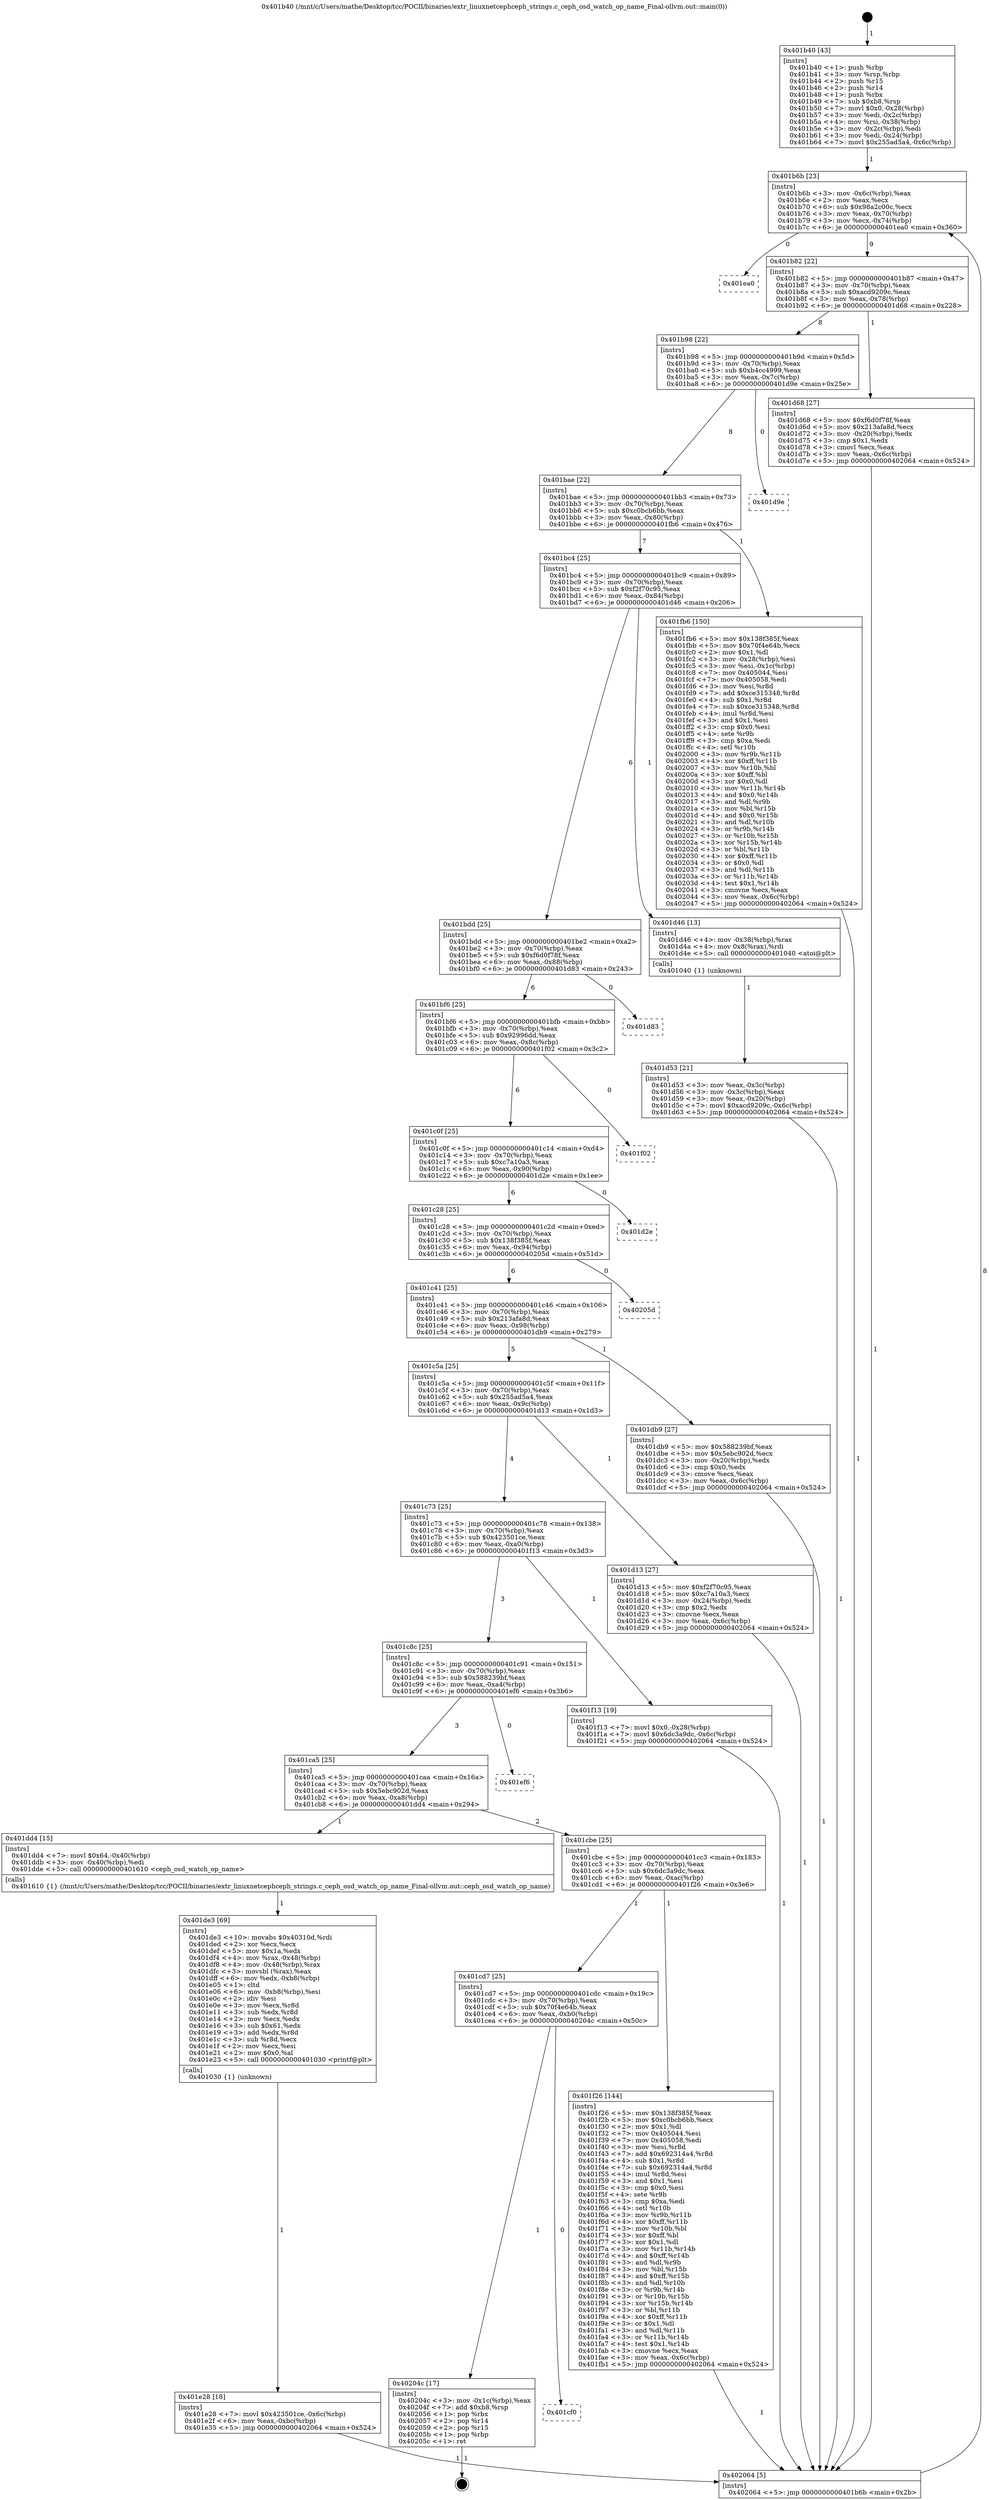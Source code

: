 digraph "0x401b40" {
  label = "0x401b40 (/mnt/c/Users/mathe/Desktop/tcc/POCII/binaries/extr_linuxnetcephceph_strings.c_ceph_osd_watch_op_name_Final-ollvm.out::main(0))"
  labelloc = "t"
  node[shape=record]

  Entry [label="",width=0.3,height=0.3,shape=circle,fillcolor=black,style=filled]
  "0x401b6b" [label="{
     0x401b6b [23]\l
     | [instrs]\l
     &nbsp;&nbsp;0x401b6b \<+3\>: mov -0x6c(%rbp),%eax\l
     &nbsp;&nbsp;0x401b6e \<+2\>: mov %eax,%ecx\l
     &nbsp;&nbsp;0x401b70 \<+6\>: sub $0x98a2c00c,%ecx\l
     &nbsp;&nbsp;0x401b76 \<+3\>: mov %eax,-0x70(%rbp)\l
     &nbsp;&nbsp;0x401b79 \<+3\>: mov %ecx,-0x74(%rbp)\l
     &nbsp;&nbsp;0x401b7c \<+6\>: je 0000000000401ea0 \<main+0x360\>\l
  }"]
  "0x401ea0" [label="{
     0x401ea0\l
  }", style=dashed]
  "0x401b82" [label="{
     0x401b82 [22]\l
     | [instrs]\l
     &nbsp;&nbsp;0x401b82 \<+5\>: jmp 0000000000401b87 \<main+0x47\>\l
     &nbsp;&nbsp;0x401b87 \<+3\>: mov -0x70(%rbp),%eax\l
     &nbsp;&nbsp;0x401b8a \<+5\>: sub $0xacd9209c,%eax\l
     &nbsp;&nbsp;0x401b8f \<+3\>: mov %eax,-0x78(%rbp)\l
     &nbsp;&nbsp;0x401b92 \<+6\>: je 0000000000401d68 \<main+0x228\>\l
  }"]
  Exit [label="",width=0.3,height=0.3,shape=circle,fillcolor=black,style=filled,peripheries=2]
  "0x401d68" [label="{
     0x401d68 [27]\l
     | [instrs]\l
     &nbsp;&nbsp;0x401d68 \<+5\>: mov $0xf6d0f78f,%eax\l
     &nbsp;&nbsp;0x401d6d \<+5\>: mov $0x213afa8d,%ecx\l
     &nbsp;&nbsp;0x401d72 \<+3\>: mov -0x20(%rbp),%edx\l
     &nbsp;&nbsp;0x401d75 \<+3\>: cmp $0x1,%edx\l
     &nbsp;&nbsp;0x401d78 \<+3\>: cmovl %ecx,%eax\l
     &nbsp;&nbsp;0x401d7b \<+3\>: mov %eax,-0x6c(%rbp)\l
     &nbsp;&nbsp;0x401d7e \<+5\>: jmp 0000000000402064 \<main+0x524\>\l
  }"]
  "0x401b98" [label="{
     0x401b98 [22]\l
     | [instrs]\l
     &nbsp;&nbsp;0x401b98 \<+5\>: jmp 0000000000401b9d \<main+0x5d\>\l
     &nbsp;&nbsp;0x401b9d \<+3\>: mov -0x70(%rbp),%eax\l
     &nbsp;&nbsp;0x401ba0 \<+5\>: sub $0xb4cc4999,%eax\l
     &nbsp;&nbsp;0x401ba5 \<+3\>: mov %eax,-0x7c(%rbp)\l
     &nbsp;&nbsp;0x401ba8 \<+6\>: je 0000000000401d9e \<main+0x25e\>\l
  }"]
  "0x401cf0" [label="{
     0x401cf0\l
  }", style=dashed]
  "0x401d9e" [label="{
     0x401d9e\l
  }", style=dashed]
  "0x401bae" [label="{
     0x401bae [22]\l
     | [instrs]\l
     &nbsp;&nbsp;0x401bae \<+5\>: jmp 0000000000401bb3 \<main+0x73\>\l
     &nbsp;&nbsp;0x401bb3 \<+3\>: mov -0x70(%rbp),%eax\l
     &nbsp;&nbsp;0x401bb6 \<+5\>: sub $0xc0bcb6bb,%eax\l
     &nbsp;&nbsp;0x401bbb \<+3\>: mov %eax,-0x80(%rbp)\l
     &nbsp;&nbsp;0x401bbe \<+6\>: je 0000000000401fb6 \<main+0x476\>\l
  }"]
  "0x40204c" [label="{
     0x40204c [17]\l
     | [instrs]\l
     &nbsp;&nbsp;0x40204c \<+3\>: mov -0x1c(%rbp),%eax\l
     &nbsp;&nbsp;0x40204f \<+7\>: add $0xb8,%rsp\l
     &nbsp;&nbsp;0x402056 \<+1\>: pop %rbx\l
     &nbsp;&nbsp;0x402057 \<+2\>: pop %r14\l
     &nbsp;&nbsp;0x402059 \<+2\>: pop %r15\l
     &nbsp;&nbsp;0x40205b \<+1\>: pop %rbp\l
     &nbsp;&nbsp;0x40205c \<+1\>: ret\l
  }"]
  "0x401fb6" [label="{
     0x401fb6 [150]\l
     | [instrs]\l
     &nbsp;&nbsp;0x401fb6 \<+5\>: mov $0x138f385f,%eax\l
     &nbsp;&nbsp;0x401fbb \<+5\>: mov $0x70f4e64b,%ecx\l
     &nbsp;&nbsp;0x401fc0 \<+2\>: mov $0x1,%dl\l
     &nbsp;&nbsp;0x401fc2 \<+3\>: mov -0x28(%rbp),%esi\l
     &nbsp;&nbsp;0x401fc5 \<+3\>: mov %esi,-0x1c(%rbp)\l
     &nbsp;&nbsp;0x401fc8 \<+7\>: mov 0x405044,%esi\l
     &nbsp;&nbsp;0x401fcf \<+7\>: mov 0x405058,%edi\l
     &nbsp;&nbsp;0x401fd6 \<+3\>: mov %esi,%r8d\l
     &nbsp;&nbsp;0x401fd9 \<+7\>: add $0xce315348,%r8d\l
     &nbsp;&nbsp;0x401fe0 \<+4\>: sub $0x1,%r8d\l
     &nbsp;&nbsp;0x401fe4 \<+7\>: sub $0xce315348,%r8d\l
     &nbsp;&nbsp;0x401feb \<+4\>: imul %r8d,%esi\l
     &nbsp;&nbsp;0x401fef \<+3\>: and $0x1,%esi\l
     &nbsp;&nbsp;0x401ff2 \<+3\>: cmp $0x0,%esi\l
     &nbsp;&nbsp;0x401ff5 \<+4\>: sete %r9b\l
     &nbsp;&nbsp;0x401ff9 \<+3\>: cmp $0xa,%edi\l
     &nbsp;&nbsp;0x401ffc \<+4\>: setl %r10b\l
     &nbsp;&nbsp;0x402000 \<+3\>: mov %r9b,%r11b\l
     &nbsp;&nbsp;0x402003 \<+4\>: xor $0xff,%r11b\l
     &nbsp;&nbsp;0x402007 \<+3\>: mov %r10b,%bl\l
     &nbsp;&nbsp;0x40200a \<+3\>: xor $0xff,%bl\l
     &nbsp;&nbsp;0x40200d \<+3\>: xor $0x0,%dl\l
     &nbsp;&nbsp;0x402010 \<+3\>: mov %r11b,%r14b\l
     &nbsp;&nbsp;0x402013 \<+4\>: and $0x0,%r14b\l
     &nbsp;&nbsp;0x402017 \<+3\>: and %dl,%r9b\l
     &nbsp;&nbsp;0x40201a \<+3\>: mov %bl,%r15b\l
     &nbsp;&nbsp;0x40201d \<+4\>: and $0x0,%r15b\l
     &nbsp;&nbsp;0x402021 \<+3\>: and %dl,%r10b\l
     &nbsp;&nbsp;0x402024 \<+3\>: or %r9b,%r14b\l
     &nbsp;&nbsp;0x402027 \<+3\>: or %r10b,%r15b\l
     &nbsp;&nbsp;0x40202a \<+3\>: xor %r15b,%r14b\l
     &nbsp;&nbsp;0x40202d \<+3\>: or %bl,%r11b\l
     &nbsp;&nbsp;0x402030 \<+4\>: xor $0xff,%r11b\l
     &nbsp;&nbsp;0x402034 \<+3\>: or $0x0,%dl\l
     &nbsp;&nbsp;0x402037 \<+3\>: and %dl,%r11b\l
     &nbsp;&nbsp;0x40203a \<+3\>: or %r11b,%r14b\l
     &nbsp;&nbsp;0x40203d \<+4\>: test $0x1,%r14b\l
     &nbsp;&nbsp;0x402041 \<+3\>: cmovne %ecx,%eax\l
     &nbsp;&nbsp;0x402044 \<+3\>: mov %eax,-0x6c(%rbp)\l
     &nbsp;&nbsp;0x402047 \<+5\>: jmp 0000000000402064 \<main+0x524\>\l
  }"]
  "0x401bc4" [label="{
     0x401bc4 [25]\l
     | [instrs]\l
     &nbsp;&nbsp;0x401bc4 \<+5\>: jmp 0000000000401bc9 \<main+0x89\>\l
     &nbsp;&nbsp;0x401bc9 \<+3\>: mov -0x70(%rbp),%eax\l
     &nbsp;&nbsp;0x401bcc \<+5\>: sub $0xf2f70c95,%eax\l
     &nbsp;&nbsp;0x401bd1 \<+6\>: mov %eax,-0x84(%rbp)\l
     &nbsp;&nbsp;0x401bd7 \<+6\>: je 0000000000401d46 \<main+0x206\>\l
  }"]
  "0x401cd7" [label="{
     0x401cd7 [25]\l
     | [instrs]\l
     &nbsp;&nbsp;0x401cd7 \<+5\>: jmp 0000000000401cdc \<main+0x19c\>\l
     &nbsp;&nbsp;0x401cdc \<+3\>: mov -0x70(%rbp),%eax\l
     &nbsp;&nbsp;0x401cdf \<+5\>: sub $0x70f4e64b,%eax\l
     &nbsp;&nbsp;0x401ce4 \<+6\>: mov %eax,-0xb0(%rbp)\l
     &nbsp;&nbsp;0x401cea \<+6\>: je 000000000040204c \<main+0x50c\>\l
  }"]
  "0x401d46" [label="{
     0x401d46 [13]\l
     | [instrs]\l
     &nbsp;&nbsp;0x401d46 \<+4\>: mov -0x38(%rbp),%rax\l
     &nbsp;&nbsp;0x401d4a \<+4\>: mov 0x8(%rax),%rdi\l
     &nbsp;&nbsp;0x401d4e \<+5\>: call 0000000000401040 \<atoi@plt\>\l
     | [calls]\l
     &nbsp;&nbsp;0x401040 \{1\} (unknown)\l
  }"]
  "0x401bdd" [label="{
     0x401bdd [25]\l
     | [instrs]\l
     &nbsp;&nbsp;0x401bdd \<+5\>: jmp 0000000000401be2 \<main+0xa2\>\l
     &nbsp;&nbsp;0x401be2 \<+3\>: mov -0x70(%rbp),%eax\l
     &nbsp;&nbsp;0x401be5 \<+5\>: sub $0xf6d0f78f,%eax\l
     &nbsp;&nbsp;0x401bea \<+6\>: mov %eax,-0x88(%rbp)\l
     &nbsp;&nbsp;0x401bf0 \<+6\>: je 0000000000401d83 \<main+0x243\>\l
  }"]
  "0x401f26" [label="{
     0x401f26 [144]\l
     | [instrs]\l
     &nbsp;&nbsp;0x401f26 \<+5\>: mov $0x138f385f,%eax\l
     &nbsp;&nbsp;0x401f2b \<+5\>: mov $0xc0bcb6bb,%ecx\l
     &nbsp;&nbsp;0x401f30 \<+2\>: mov $0x1,%dl\l
     &nbsp;&nbsp;0x401f32 \<+7\>: mov 0x405044,%esi\l
     &nbsp;&nbsp;0x401f39 \<+7\>: mov 0x405058,%edi\l
     &nbsp;&nbsp;0x401f40 \<+3\>: mov %esi,%r8d\l
     &nbsp;&nbsp;0x401f43 \<+7\>: add $0x692314a4,%r8d\l
     &nbsp;&nbsp;0x401f4a \<+4\>: sub $0x1,%r8d\l
     &nbsp;&nbsp;0x401f4e \<+7\>: sub $0x692314a4,%r8d\l
     &nbsp;&nbsp;0x401f55 \<+4\>: imul %r8d,%esi\l
     &nbsp;&nbsp;0x401f59 \<+3\>: and $0x1,%esi\l
     &nbsp;&nbsp;0x401f5c \<+3\>: cmp $0x0,%esi\l
     &nbsp;&nbsp;0x401f5f \<+4\>: sete %r9b\l
     &nbsp;&nbsp;0x401f63 \<+3\>: cmp $0xa,%edi\l
     &nbsp;&nbsp;0x401f66 \<+4\>: setl %r10b\l
     &nbsp;&nbsp;0x401f6a \<+3\>: mov %r9b,%r11b\l
     &nbsp;&nbsp;0x401f6d \<+4\>: xor $0xff,%r11b\l
     &nbsp;&nbsp;0x401f71 \<+3\>: mov %r10b,%bl\l
     &nbsp;&nbsp;0x401f74 \<+3\>: xor $0xff,%bl\l
     &nbsp;&nbsp;0x401f77 \<+3\>: xor $0x1,%dl\l
     &nbsp;&nbsp;0x401f7a \<+3\>: mov %r11b,%r14b\l
     &nbsp;&nbsp;0x401f7d \<+4\>: and $0xff,%r14b\l
     &nbsp;&nbsp;0x401f81 \<+3\>: and %dl,%r9b\l
     &nbsp;&nbsp;0x401f84 \<+3\>: mov %bl,%r15b\l
     &nbsp;&nbsp;0x401f87 \<+4\>: and $0xff,%r15b\l
     &nbsp;&nbsp;0x401f8b \<+3\>: and %dl,%r10b\l
     &nbsp;&nbsp;0x401f8e \<+3\>: or %r9b,%r14b\l
     &nbsp;&nbsp;0x401f91 \<+3\>: or %r10b,%r15b\l
     &nbsp;&nbsp;0x401f94 \<+3\>: xor %r15b,%r14b\l
     &nbsp;&nbsp;0x401f97 \<+3\>: or %bl,%r11b\l
     &nbsp;&nbsp;0x401f9a \<+4\>: xor $0xff,%r11b\l
     &nbsp;&nbsp;0x401f9e \<+3\>: or $0x1,%dl\l
     &nbsp;&nbsp;0x401fa1 \<+3\>: and %dl,%r11b\l
     &nbsp;&nbsp;0x401fa4 \<+3\>: or %r11b,%r14b\l
     &nbsp;&nbsp;0x401fa7 \<+4\>: test $0x1,%r14b\l
     &nbsp;&nbsp;0x401fab \<+3\>: cmovne %ecx,%eax\l
     &nbsp;&nbsp;0x401fae \<+3\>: mov %eax,-0x6c(%rbp)\l
     &nbsp;&nbsp;0x401fb1 \<+5\>: jmp 0000000000402064 \<main+0x524\>\l
  }"]
  "0x401d83" [label="{
     0x401d83\l
  }", style=dashed]
  "0x401bf6" [label="{
     0x401bf6 [25]\l
     | [instrs]\l
     &nbsp;&nbsp;0x401bf6 \<+5\>: jmp 0000000000401bfb \<main+0xbb\>\l
     &nbsp;&nbsp;0x401bfb \<+3\>: mov -0x70(%rbp),%eax\l
     &nbsp;&nbsp;0x401bfe \<+5\>: sub $0x92996dd,%eax\l
     &nbsp;&nbsp;0x401c03 \<+6\>: mov %eax,-0x8c(%rbp)\l
     &nbsp;&nbsp;0x401c09 \<+6\>: je 0000000000401f02 \<main+0x3c2\>\l
  }"]
  "0x401e28" [label="{
     0x401e28 [18]\l
     | [instrs]\l
     &nbsp;&nbsp;0x401e28 \<+7\>: movl $0x423501ce,-0x6c(%rbp)\l
     &nbsp;&nbsp;0x401e2f \<+6\>: mov %eax,-0xbc(%rbp)\l
     &nbsp;&nbsp;0x401e35 \<+5\>: jmp 0000000000402064 \<main+0x524\>\l
  }"]
  "0x401f02" [label="{
     0x401f02\l
  }", style=dashed]
  "0x401c0f" [label="{
     0x401c0f [25]\l
     | [instrs]\l
     &nbsp;&nbsp;0x401c0f \<+5\>: jmp 0000000000401c14 \<main+0xd4\>\l
     &nbsp;&nbsp;0x401c14 \<+3\>: mov -0x70(%rbp),%eax\l
     &nbsp;&nbsp;0x401c17 \<+5\>: sub $0xc7a10a3,%eax\l
     &nbsp;&nbsp;0x401c1c \<+6\>: mov %eax,-0x90(%rbp)\l
     &nbsp;&nbsp;0x401c22 \<+6\>: je 0000000000401d2e \<main+0x1ee\>\l
  }"]
  "0x401de3" [label="{
     0x401de3 [69]\l
     | [instrs]\l
     &nbsp;&nbsp;0x401de3 \<+10\>: movabs $0x40310d,%rdi\l
     &nbsp;&nbsp;0x401ded \<+2\>: xor %ecx,%ecx\l
     &nbsp;&nbsp;0x401def \<+5\>: mov $0x1a,%edx\l
     &nbsp;&nbsp;0x401df4 \<+4\>: mov %rax,-0x48(%rbp)\l
     &nbsp;&nbsp;0x401df8 \<+4\>: mov -0x48(%rbp),%rax\l
     &nbsp;&nbsp;0x401dfc \<+3\>: movsbl (%rax),%eax\l
     &nbsp;&nbsp;0x401dff \<+6\>: mov %edx,-0xb8(%rbp)\l
     &nbsp;&nbsp;0x401e05 \<+1\>: cltd\l
     &nbsp;&nbsp;0x401e06 \<+6\>: mov -0xb8(%rbp),%esi\l
     &nbsp;&nbsp;0x401e0c \<+2\>: idiv %esi\l
     &nbsp;&nbsp;0x401e0e \<+3\>: mov %ecx,%r8d\l
     &nbsp;&nbsp;0x401e11 \<+3\>: sub %edx,%r8d\l
     &nbsp;&nbsp;0x401e14 \<+2\>: mov %ecx,%edx\l
     &nbsp;&nbsp;0x401e16 \<+3\>: sub $0x61,%edx\l
     &nbsp;&nbsp;0x401e19 \<+3\>: add %edx,%r8d\l
     &nbsp;&nbsp;0x401e1c \<+3\>: sub %r8d,%ecx\l
     &nbsp;&nbsp;0x401e1f \<+2\>: mov %ecx,%esi\l
     &nbsp;&nbsp;0x401e21 \<+2\>: mov $0x0,%al\l
     &nbsp;&nbsp;0x401e23 \<+5\>: call 0000000000401030 \<printf@plt\>\l
     | [calls]\l
     &nbsp;&nbsp;0x401030 \{1\} (unknown)\l
  }"]
  "0x401d2e" [label="{
     0x401d2e\l
  }", style=dashed]
  "0x401c28" [label="{
     0x401c28 [25]\l
     | [instrs]\l
     &nbsp;&nbsp;0x401c28 \<+5\>: jmp 0000000000401c2d \<main+0xed\>\l
     &nbsp;&nbsp;0x401c2d \<+3\>: mov -0x70(%rbp),%eax\l
     &nbsp;&nbsp;0x401c30 \<+5\>: sub $0x138f385f,%eax\l
     &nbsp;&nbsp;0x401c35 \<+6\>: mov %eax,-0x94(%rbp)\l
     &nbsp;&nbsp;0x401c3b \<+6\>: je 000000000040205d \<main+0x51d\>\l
  }"]
  "0x401cbe" [label="{
     0x401cbe [25]\l
     | [instrs]\l
     &nbsp;&nbsp;0x401cbe \<+5\>: jmp 0000000000401cc3 \<main+0x183\>\l
     &nbsp;&nbsp;0x401cc3 \<+3\>: mov -0x70(%rbp),%eax\l
     &nbsp;&nbsp;0x401cc6 \<+5\>: sub $0x6dc3a9dc,%eax\l
     &nbsp;&nbsp;0x401ccb \<+6\>: mov %eax,-0xac(%rbp)\l
     &nbsp;&nbsp;0x401cd1 \<+6\>: je 0000000000401f26 \<main+0x3e6\>\l
  }"]
  "0x40205d" [label="{
     0x40205d\l
  }", style=dashed]
  "0x401c41" [label="{
     0x401c41 [25]\l
     | [instrs]\l
     &nbsp;&nbsp;0x401c41 \<+5\>: jmp 0000000000401c46 \<main+0x106\>\l
     &nbsp;&nbsp;0x401c46 \<+3\>: mov -0x70(%rbp),%eax\l
     &nbsp;&nbsp;0x401c49 \<+5\>: sub $0x213afa8d,%eax\l
     &nbsp;&nbsp;0x401c4e \<+6\>: mov %eax,-0x98(%rbp)\l
     &nbsp;&nbsp;0x401c54 \<+6\>: je 0000000000401db9 \<main+0x279\>\l
  }"]
  "0x401dd4" [label="{
     0x401dd4 [15]\l
     | [instrs]\l
     &nbsp;&nbsp;0x401dd4 \<+7\>: movl $0x64,-0x40(%rbp)\l
     &nbsp;&nbsp;0x401ddb \<+3\>: mov -0x40(%rbp),%edi\l
     &nbsp;&nbsp;0x401dde \<+5\>: call 0000000000401610 \<ceph_osd_watch_op_name\>\l
     | [calls]\l
     &nbsp;&nbsp;0x401610 \{1\} (/mnt/c/Users/mathe/Desktop/tcc/POCII/binaries/extr_linuxnetcephceph_strings.c_ceph_osd_watch_op_name_Final-ollvm.out::ceph_osd_watch_op_name)\l
  }"]
  "0x401db9" [label="{
     0x401db9 [27]\l
     | [instrs]\l
     &nbsp;&nbsp;0x401db9 \<+5\>: mov $0x588239bf,%eax\l
     &nbsp;&nbsp;0x401dbe \<+5\>: mov $0x5ebc902d,%ecx\l
     &nbsp;&nbsp;0x401dc3 \<+3\>: mov -0x20(%rbp),%edx\l
     &nbsp;&nbsp;0x401dc6 \<+3\>: cmp $0x0,%edx\l
     &nbsp;&nbsp;0x401dc9 \<+3\>: cmove %ecx,%eax\l
     &nbsp;&nbsp;0x401dcc \<+3\>: mov %eax,-0x6c(%rbp)\l
     &nbsp;&nbsp;0x401dcf \<+5\>: jmp 0000000000402064 \<main+0x524\>\l
  }"]
  "0x401c5a" [label="{
     0x401c5a [25]\l
     | [instrs]\l
     &nbsp;&nbsp;0x401c5a \<+5\>: jmp 0000000000401c5f \<main+0x11f\>\l
     &nbsp;&nbsp;0x401c5f \<+3\>: mov -0x70(%rbp),%eax\l
     &nbsp;&nbsp;0x401c62 \<+5\>: sub $0x255ad5a4,%eax\l
     &nbsp;&nbsp;0x401c67 \<+6\>: mov %eax,-0x9c(%rbp)\l
     &nbsp;&nbsp;0x401c6d \<+6\>: je 0000000000401d13 \<main+0x1d3\>\l
  }"]
  "0x401ca5" [label="{
     0x401ca5 [25]\l
     | [instrs]\l
     &nbsp;&nbsp;0x401ca5 \<+5\>: jmp 0000000000401caa \<main+0x16a\>\l
     &nbsp;&nbsp;0x401caa \<+3\>: mov -0x70(%rbp),%eax\l
     &nbsp;&nbsp;0x401cad \<+5\>: sub $0x5ebc902d,%eax\l
     &nbsp;&nbsp;0x401cb2 \<+6\>: mov %eax,-0xa8(%rbp)\l
     &nbsp;&nbsp;0x401cb8 \<+6\>: je 0000000000401dd4 \<main+0x294\>\l
  }"]
  "0x401d13" [label="{
     0x401d13 [27]\l
     | [instrs]\l
     &nbsp;&nbsp;0x401d13 \<+5\>: mov $0xf2f70c95,%eax\l
     &nbsp;&nbsp;0x401d18 \<+5\>: mov $0xc7a10a3,%ecx\l
     &nbsp;&nbsp;0x401d1d \<+3\>: mov -0x24(%rbp),%edx\l
     &nbsp;&nbsp;0x401d20 \<+3\>: cmp $0x2,%edx\l
     &nbsp;&nbsp;0x401d23 \<+3\>: cmovne %ecx,%eax\l
     &nbsp;&nbsp;0x401d26 \<+3\>: mov %eax,-0x6c(%rbp)\l
     &nbsp;&nbsp;0x401d29 \<+5\>: jmp 0000000000402064 \<main+0x524\>\l
  }"]
  "0x401c73" [label="{
     0x401c73 [25]\l
     | [instrs]\l
     &nbsp;&nbsp;0x401c73 \<+5\>: jmp 0000000000401c78 \<main+0x138\>\l
     &nbsp;&nbsp;0x401c78 \<+3\>: mov -0x70(%rbp),%eax\l
     &nbsp;&nbsp;0x401c7b \<+5\>: sub $0x423501ce,%eax\l
     &nbsp;&nbsp;0x401c80 \<+6\>: mov %eax,-0xa0(%rbp)\l
     &nbsp;&nbsp;0x401c86 \<+6\>: je 0000000000401f13 \<main+0x3d3\>\l
  }"]
  "0x402064" [label="{
     0x402064 [5]\l
     | [instrs]\l
     &nbsp;&nbsp;0x402064 \<+5\>: jmp 0000000000401b6b \<main+0x2b\>\l
  }"]
  "0x401b40" [label="{
     0x401b40 [43]\l
     | [instrs]\l
     &nbsp;&nbsp;0x401b40 \<+1\>: push %rbp\l
     &nbsp;&nbsp;0x401b41 \<+3\>: mov %rsp,%rbp\l
     &nbsp;&nbsp;0x401b44 \<+2\>: push %r15\l
     &nbsp;&nbsp;0x401b46 \<+2\>: push %r14\l
     &nbsp;&nbsp;0x401b48 \<+1\>: push %rbx\l
     &nbsp;&nbsp;0x401b49 \<+7\>: sub $0xb8,%rsp\l
     &nbsp;&nbsp;0x401b50 \<+7\>: movl $0x0,-0x28(%rbp)\l
     &nbsp;&nbsp;0x401b57 \<+3\>: mov %edi,-0x2c(%rbp)\l
     &nbsp;&nbsp;0x401b5a \<+4\>: mov %rsi,-0x38(%rbp)\l
     &nbsp;&nbsp;0x401b5e \<+3\>: mov -0x2c(%rbp),%edi\l
     &nbsp;&nbsp;0x401b61 \<+3\>: mov %edi,-0x24(%rbp)\l
     &nbsp;&nbsp;0x401b64 \<+7\>: movl $0x255ad5a4,-0x6c(%rbp)\l
  }"]
  "0x401d53" [label="{
     0x401d53 [21]\l
     | [instrs]\l
     &nbsp;&nbsp;0x401d53 \<+3\>: mov %eax,-0x3c(%rbp)\l
     &nbsp;&nbsp;0x401d56 \<+3\>: mov -0x3c(%rbp),%eax\l
     &nbsp;&nbsp;0x401d59 \<+3\>: mov %eax,-0x20(%rbp)\l
     &nbsp;&nbsp;0x401d5c \<+7\>: movl $0xacd9209c,-0x6c(%rbp)\l
     &nbsp;&nbsp;0x401d63 \<+5\>: jmp 0000000000402064 \<main+0x524\>\l
  }"]
  "0x401ef6" [label="{
     0x401ef6\l
  }", style=dashed]
  "0x401f13" [label="{
     0x401f13 [19]\l
     | [instrs]\l
     &nbsp;&nbsp;0x401f13 \<+7\>: movl $0x0,-0x28(%rbp)\l
     &nbsp;&nbsp;0x401f1a \<+7\>: movl $0x6dc3a9dc,-0x6c(%rbp)\l
     &nbsp;&nbsp;0x401f21 \<+5\>: jmp 0000000000402064 \<main+0x524\>\l
  }"]
  "0x401c8c" [label="{
     0x401c8c [25]\l
     | [instrs]\l
     &nbsp;&nbsp;0x401c8c \<+5\>: jmp 0000000000401c91 \<main+0x151\>\l
     &nbsp;&nbsp;0x401c91 \<+3\>: mov -0x70(%rbp),%eax\l
     &nbsp;&nbsp;0x401c94 \<+5\>: sub $0x588239bf,%eax\l
     &nbsp;&nbsp;0x401c99 \<+6\>: mov %eax,-0xa4(%rbp)\l
     &nbsp;&nbsp;0x401c9f \<+6\>: je 0000000000401ef6 \<main+0x3b6\>\l
  }"]
  Entry -> "0x401b40" [label=" 1"]
  "0x401b6b" -> "0x401ea0" [label=" 0"]
  "0x401b6b" -> "0x401b82" [label=" 9"]
  "0x40204c" -> Exit [label=" 1"]
  "0x401b82" -> "0x401d68" [label=" 1"]
  "0x401b82" -> "0x401b98" [label=" 8"]
  "0x401cd7" -> "0x401cf0" [label=" 0"]
  "0x401b98" -> "0x401d9e" [label=" 0"]
  "0x401b98" -> "0x401bae" [label=" 8"]
  "0x401cd7" -> "0x40204c" [label=" 1"]
  "0x401bae" -> "0x401fb6" [label=" 1"]
  "0x401bae" -> "0x401bc4" [label=" 7"]
  "0x401fb6" -> "0x402064" [label=" 1"]
  "0x401bc4" -> "0x401d46" [label=" 1"]
  "0x401bc4" -> "0x401bdd" [label=" 6"]
  "0x401f26" -> "0x402064" [label=" 1"]
  "0x401bdd" -> "0x401d83" [label=" 0"]
  "0x401bdd" -> "0x401bf6" [label=" 6"]
  "0x401cbe" -> "0x401cd7" [label=" 1"]
  "0x401bf6" -> "0x401f02" [label=" 0"]
  "0x401bf6" -> "0x401c0f" [label=" 6"]
  "0x401cbe" -> "0x401f26" [label=" 1"]
  "0x401c0f" -> "0x401d2e" [label=" 0"]
  "0x401c0f" -> "0x401c28" [label=" 6"]
  "0x401f13" -> "0x402064" [label=" 1"]
  "0x401c28" -> "0x40205d" [label=" 0"]
  "0x401c28" -> "0x401c41" [label=" 6"]
  "0x401e28" -> "0x402064" [label=" 1"]
  "0x401c41" -> "0x401db9" [label=" 1"]
  "0x401c41" -> "0x401c5a" [label=" 5"]
  "0x401de3" -> "0x401e28" [label=" 1"]
  "0x401c5a" -> "0x401d13" [label=" 1"]
  "0x401c5a" -> "0x401c73" [label=" 4"]
  "0x401d13" -> "0x402064" [label=" 1"]
  "0x401b40" -> "0x401b6b" [label=" 1"]
  "0x402064" -> "0x401b6b" [label=" 8"]
  "0x401d46" -> "0x401d53" [label=" 1"]
  "0x401d53" -> "0x402064" [label=" 1"]
  "0x401d68" -> "0x402064" [label=" 1"]
  "0x401db9" -> "0x402064" [label=" 1"]
  "0x401ca5" -> "0x401cbe" [label=" 2"]
  "0x401c73" -> "0x401f13" [label=" 1"]
  "0x401c73" -> "0x401c8c" [label=" 3"]
  "0x401ca5" -> "0x401dd4" [label=" 1"]
  "0x401c8c" -> "0x401ef6" [label=" 0"]
  "0x401c8c" -> "0x401ca5" [label=" 3"]
  "0x401dd4" -> "0x401de3" [label=" 1"]
}
